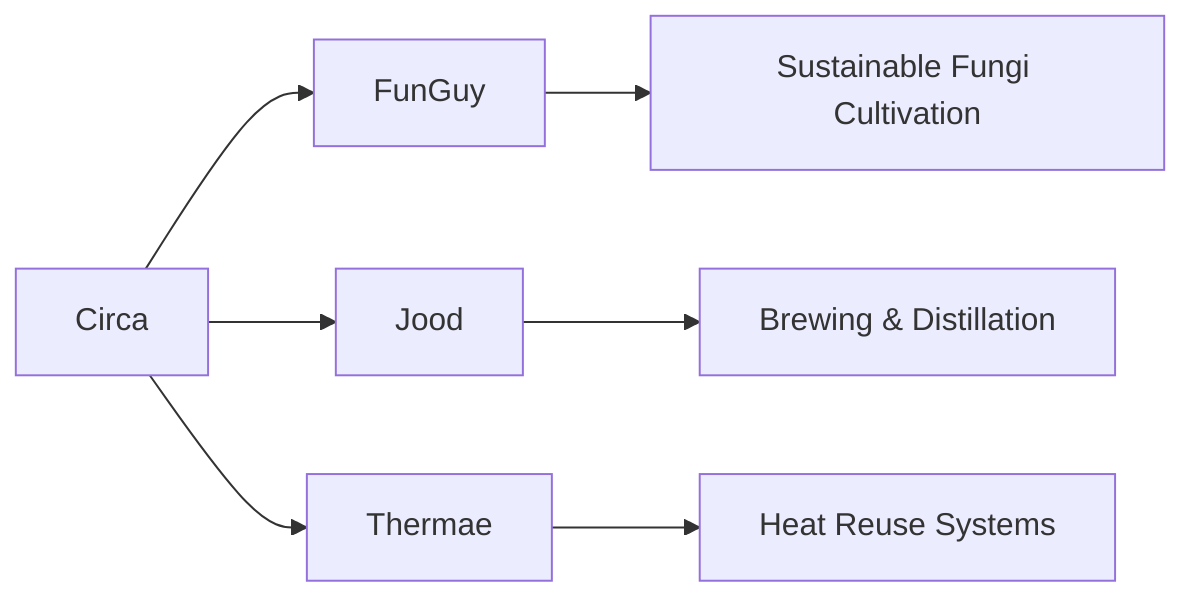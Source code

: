 flowchart LR
    A[Circa] --> B[FunGuy]
    A --> C[Jood]
    A --> D[Thermae]
    
    B --> B1[Sustainable Fungi Cultivation]
    
    C --> C1[Brewing & Distillation]
    
    D --> D1[Heat Reuse Systems]